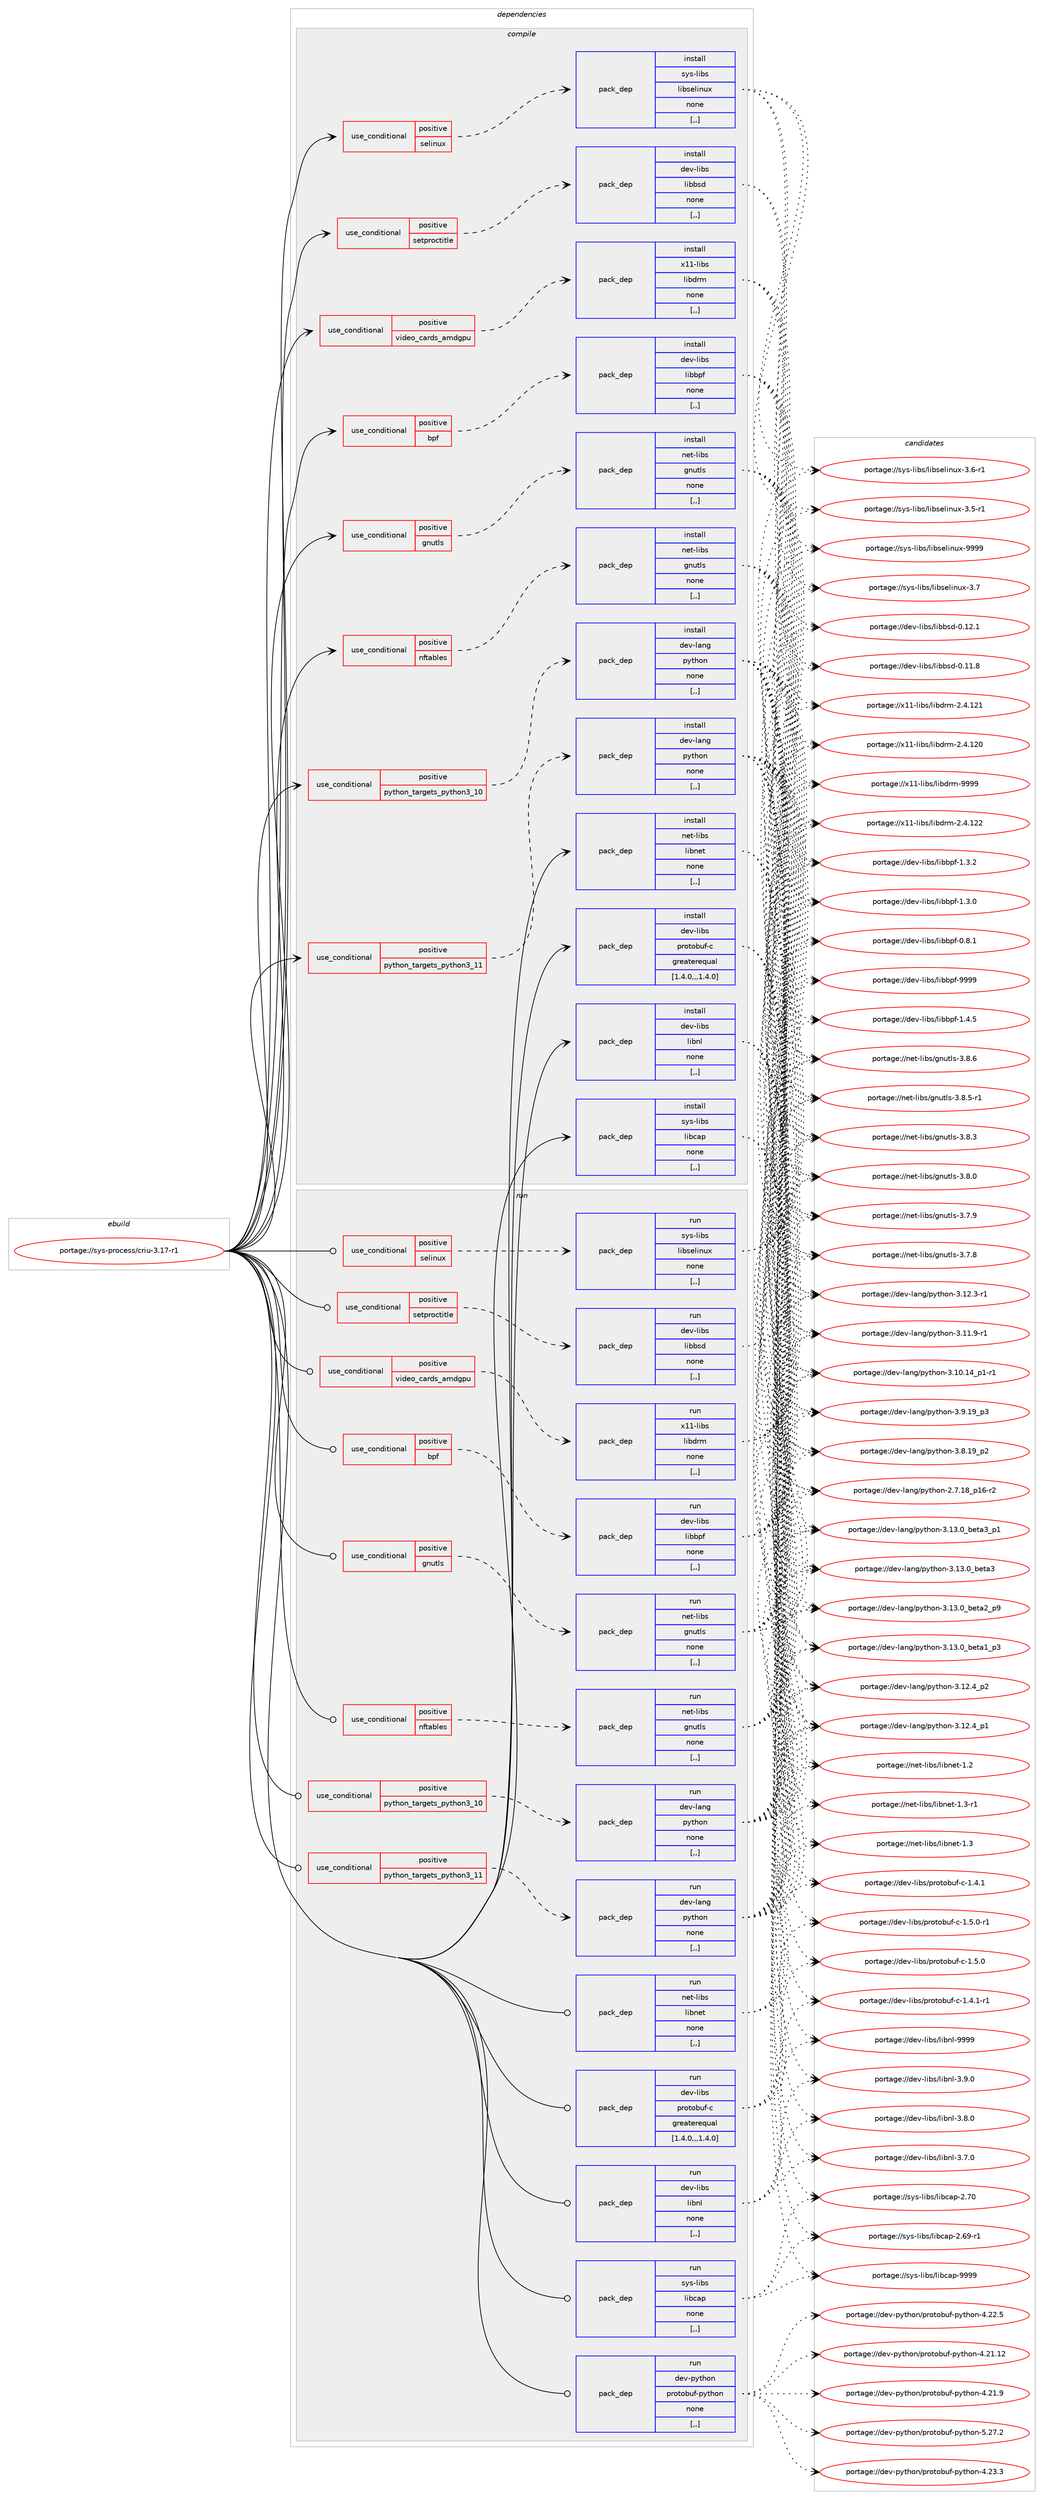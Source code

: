 digraph prolog {

# *************
# Graph options
# *************

newrank=true;
concentrate=true;
compound=true;
graph [rankdir=LR,fontname=Helvetica,fontsize=10,ranksep=1.5];#, ranksep=2.5, nodesep=0.2];
edge  [arrowhead=vee];
node  [fontname=Helvetica,fontsize=10];

# **********
# The ebuild
# **********

subgraph cluster_leftcol {
color=gray;
rank=same;
label=<<i>ebuild</i>>;
id [label="portage://sys-process/criu-3.17-r1", color=red, width=4, href="../sys-process/criu-3.17-r1.svg"];
}

# ****************
# The dependencies
# ****************

subgraph cluster_midcol {
color=gray;
label=<<i>dependencies</i>>;
subgraph cluster_compile {
fillcolor="#eeeeee";
style=filled;
label=<<i>compile</i>>;
subgraph cond117993 {
dependency441086 [label=<<TABLE BORDER="0" CELLBORDER="1" CELLSPACING="0" CELLPADDING="4"><TR><TD ROWSPAN="3" CELLPADDING="10">use_conditional</TD></TR><TR><TD>positive</TD></TR><TR><TD>bpf</TD></TR></TABLE>>, shape=none, color=red];
subgraph pack320088 {
dependency441087 [label=<<TABLE BORDER="0" CELLBORDER="1" CELLSPACING="0" CELLPADDING="4" WIDTH="220"><TR><TD ROWSPAN="6" CELLPADDING="30">pack_dep</TD></TR><TR><TD WIDTH="110">install</TD></TR><TR><TD>dev-libs</TD></TR><TR><TD>libbpf</TD></TR><TR><TD>none</TD></TR><TR><TD>[,,]</TD></TR></TABLE>>, shape=none, color=blue];
}
dependency441086:e -> dependency441087:w [weight=20,style="dashed",arrowhead="vee"];
}
id:e -> dependency441086:w [weight=20,style="solid",arrowhead="vee"];
subgraph cond117994 {
dependency441088 [label=<<TABLE BORDER="0" CELLBORDER="1" CELLSPACING="0" CELLPADDING="4"><TR><TD ROWSPAN="3" CELLPADDING="10">use_conditional</TD></TR><TR><TD>positive</TD></TR><TR><TD>gnutls</TD></TR></TABLE>>, shape=none, color=red];
subgraph pack320089 {
dependency441089 [label=<<TABLE BORDER="0" CELLBORDER="1" CELLSPACING="0" CELLPADDING="4" WIDTH="220"><TR><TD ROWSPAN="6" CELLPADDING="30">pack_dep</TD></TR><TR><TD WIDTH="110">install</TD></TR><TR><TD>net-libs</TD></TR><TR><TD>gnutls</TD></TR><TR><TD>none</TD></TR><TR><TD>[,,]</TD></TR></TABLE>>, shape=none, color=blue];
}
dependency441088:e -> dependency441089:w [weight=20,style="dashed",arrowhead="vee"];
}
id:e -> dependency441088:w [weight=20,style="solid",arrowhead="vee"];
subgraph cond117995 {
dependency441090 [label=<<TABLE BORDER="0" CELLBORDER="1" CELLSPACING="0" CELLPADDING="4"><TR><TD ROWSPAN="3" CELLPADDING="10">use_conditional</TD></TR><TR><TD>positive</TD></TR><TR><TD>nftables</TD></TR></TABLE>>, shape=none, color=red];
subgraph pack320090 {
dependency441091 [label=<<TABLE BORDER="0" CELLBORDER="1" CELLSPACING="0" CELLPADDING="4" WIDTH="220"><TR><TD ROWSPAN="6" CELLPADDING="30">pack_dep</TD></TR><TR><TD WIDTH="110">install</TD></TR><TR><TD>net-libs</TD></TR><TR><TD>gnutls</TD></TR><TR><TD>none</TD></TR><TR><TD>[,,]</TD></TR></TABLE>>, shape=none, color=blue];
}
dependency441090:e -> dependency441091:w [weight=20,style="dashed",arrowhead="vee"];
}
id:e -> dependency441090:w [weight=20,style="solid",arrowhead="vee"];
subgraph cond117996 {
dependency441092 [label=<<TABLE BORDER="0" CELLBORDER="1" CELLSPACING="0" CELLPADDING="4"><TR><TD ROWSPAN="3" CELLPADDING="10">use_conditional</TD></TR><TR><TD>positive</TD></TR><TR><TD>python_targets_python3_10</TD></TR></TABLE>>, shape=none, color=red];
subgraph pack320091 {
dependency441093 [label=<<TABLE BORDER="0" CELLBORDER="1" CELLSPACING="0" CELLPADDING="4" WIDTH="220"><TR><TD ROWSPAN="6" CELLPADDING="30">pack_dep</TD></TR><TR><TD WIDTH="110">install</TD></TR><TR><TD>dev-lang</TD></TR><TR><TD>python</TD></TR><TR><TD>none</TD></TR><TR><TD>[,,]</TD></TR></TABLE>>, shape=none, color=blue];
}
dependency441092:e -> dependency441093:w [weight=20,style="dashed",arrowhead="vee"];
}
id:e -> dependency441092:w [weight=20,style="solid",arrowhead="vee"];
subgraph cond117997 {
dependency441094 [label=<<TABLE BORDER="0" CELLBORDER="1" CELLSPACING="0" CELLPADDING="4"><TR><TD ROWSPAN="3" CELLPADDING="10">use_conditional</TD></TR><TR><TD>positive</TD></TR><TR><TD>python_targets_python3_11</TD></TR></TABLE>>, shape=none, color=red];
subgraph pack320092 {
dependency441095 [label=<<TABLE BORDER="0" CELLBORDER="1" CELLSPACING="0" CELLPADDING="4" WIDTH="220"><TR><TD ROWSPAN="6" CELLPADDING="30">pack_dep</TD></TR><TR><TD WIDTH="110">install</TD></TR><TR><TD>dev-lang</TD></TR><TR><TD>python</TD></TR><TR><TD>none</TD></TR><TR><TD>[,,]</TD></TR></TABLE>>, shape=none, color=blue];
}
dependency441094:e -> dependency441095:w [weight=20,style="dashed",arrowhead="vee"];
}
id:e -> dependency441094:w [weight=20,style="solid",arrowhead="vee"];
subgraph cond117998 {
dependency441096 [label=<<TABLE BORDER="0" CELLBORDER="1" CELLSPACING="0" CELLPADDING="4"><TR><TD ROWSPAN="3" CELLPADDING="10">use_conditional</TD></TR><TR><TD>positive</TD></TR><TR><TD>selinux</TD></TR></TABLE>>, shape=none, color=red];
subgraph pack320093 {
dependency441097 [label=<<TABLE BORDER="0" CELLBORDER="1" CELLSPACING="0" CELLPADDING="4" WIDTH="220"><TR><TD ROWSPAN="6" CELLPADDING="30">pack_dep</TD></TR><TR><TD WIDTH="110">install</TD></TR><TR><TD>sys-libs</TD></TR><TR><TD>libselinux</TD></TR><TR><TD>none</TD></TR><TR><TD>[,,]</TD></TR></TABLE>>, shape=none, color=blue];
}
dependency441096:e -> dependency441097:w [weight=20,style="dashed",arrowhead="vee"];
}
id:e -> dependency441096:w [weight=20,style="solid",arrowhead="vee"];
subgraph cond117999 {
dependency441098 [label=<<TABLE BORDER="0" CELLBORDER="1" CELLSPACING="0" CELLPADDING="4"><TR><TD ROWSPAN="3" CELLPADDING="10">use_conditional</TD></TR><TR><TD>positive</TD></TR><TR><TD>setproctitle</TD></TR></TABLE>>, shape=none, color=red];
subgraph pack320094 {
dependency441099 [label=<<TABLE BORDER="0" CELLBORDER="1" CELLSPACING="0" CELLPADDING="4" WIDTH="220"><TR><TD ROWSPAN="6" CELLPADDING="30">pack_dep</TD></TR><TR><TD WIDTH="110">install</TD></TR><TR><TD>dev-libs</TD></TR><TR><TD>libbsd</TD></TR><TR><TD>none</TD></TR><TR><TD>[,,]</TD></TR></TABLE>>, shape=none, color=blue];
}
dependency441098:e -> dependency441099:w [weight=20,style="dashed",arrowhead="vee"];
}
id:e -> dependency441098:w [weight=20,style="solid",arrowhead="vee"];
subgraph cond118000 {
dependency441100 [label=<<TABLE BORDER="0" CELLBORDER="1" CELLSPACING="0" CELLPADDING="4"><TR><TD ROWSPAN="3" CELLPADDING="10">use_conditional</TD></TR><TR><TD>positive</TD></TR><TR><TD>video_cards_amdgpu</TD></TR></TABLE>>, shape=none, color=red];
subgraph pack320095 {
dependency441101 [label=<<TABLE BORDER="0" CELLBORDER="1" CELLSPACING="0" CELLPADDING="4" WIDTH="220"><TR><TD ROWSPAN="6" CELLPADDING="30">pack_dep</TD></TR><TR><TD WIDTH="110">install</TD></TR><TR><TD>x11-libs</TD></TR><TR><TD>libdrm</TD></TR><TR><TD>none</TD></TR><TR><TD>[,,]</TD></TR></TABLE>>, shape=none, color=blue];
}
dependency441100:e -> dependency441101:w [weight=20,style="dashed",arrowhead="vee"];
}
id:e -> dependency441100:w [weight=20,style="solid",arrowhead="vee"];
subgraph pack320096 {
dependency441102 [label=<<TABLE BORDER="0" CELLBORDER="1" CELLSPACING="0" CELLPADDING="4" WIDTH="220"><TR><TD ROWSPAN="6" CELLPADDING="30">pack_dep</TD></TR><TR><TD WIDTH="110">install</TD></TR><TR><TD>dev-libs</TD></TR><TR><TD>libnl</TD></TR><TR><TD>none</TD></TR><TR><TD>[,,]</TD></TR></TABLE>>, shape=none, color=blue];
}
id:e -> dependency441102:w [weight=20,style="solid",arrowhead="vee"];
subgraph pack320097 {
dependency441103 [label=<<TABLE BORDER="0" CELLBORDER="1" CELLSPACING="0" CELLPADDING="4" WIDTH="220"><TR><TD ROWSPAN="6" CELLPADDING="30">pack_dep</TD></TR><TR><TD WIDTH="110">install</TD></TR><TR><TD>dev-libs</TD></TR><TR><TD>protobuf-c</TD></TR><TR><TD>greaterequal</TD></TR><TR><TD>[1.4.0,,,1.4.0]</TD></TR></TABLE>>, shape=none, color=blue];
}
id:e -> dependency441103:w [weight=20,style="solid",arrowhead="vee"];
subgraph pack320098 {
dependency441104 [label=<<TABLE BORDER="0" CELLBORDER="1" CELLSPACING="0" CELLPADDING="4" WIDTH="220"><TR><TD ROWSPAN="6" CELLPADDING="30">pack_dep</TD></TR><TR><TD WIDTH="110">install</TD></TR><TR><TD>net-libs</TD></TR><TR><TD>libnet</TD></TR><TR><TD>none</TD></TR><TR><TD>[,,]</TD></TR></TABLE>>, shape=none, color=blue];
}
id:e -> dependency441104:w [weight=20,style="solid",arrowhead="vee"];
subgraph pack320099 {
dependency441105 [label=<<TABLE BORDER="0" CELLBORDER="1" CELLSPACING="0" CELLPADDING="4" WIDTH="220"><TR><TD ROWSPAN="6" CELLPADDING="30">pack_dep</TD></TR><TR><TD WIDTH="110">install</TD></TR><TR><TD>sys-libs</TD></TR><TR><TD>libcap</TD></TR><TR><TD>none</TD></TR><TR><TD>[,,]</TD></TR></TABLE>>, shape=none, color=blue];
}
id:e -> dependency441105:w [weight=20,style="solid",arrowhead="vee"];
}
subgraph cluster_compileandrun {
fillcolor="#eeeeee";
style=filled;
label=<<i>compile and run</i>>;
}
subgraph cluster_run {
fillcolor="#eeeeee";
style=filled;
label=<<i>run</i>>;
subgraph cond118001 {
dependency441106 [label=<<TABLE BORDER="0" CELLBORDER="1" CELLSPACING="0" CELLPADDING="4"><TR><TD ROWSPAN="3" CELLPADDING="10">use_conditional</TD></TR><TR><TD>positive</TD></TR><TR><TD>bpf</TD></TR></TABLE>>, shape=none, color=red];
subgraph pack320100 {
dependency441107 [label=<<TABLE BORDER="0" CELLBORDER="1" CELLSPACING="0" CELLPADDING="4" WIDTH="220"><TR><TD ROWSPAN="6" CELLPADDING="30">pack_dep</TD></TR><TR><TD WIDTH="110">run</TD></TR><TR><TD>dev-libs</TD></TR><TR><TD>libbpf</TD></TR><TR><TD>none</TD></TR><TR><TD>[,,]</TD></TR></TABLE>>, shape=none, color=blue];
}
dependency441106:e -> dependency441107:w [weight=20,style="dashed",arrowhead="vee"];
}
id:e -> dependency441106:w [weight=20,style="solid",arrowhead="odot"];
subgraph cond118002 {
dependency441108 [label=<<TABLE BORDER="0" CELLBORDER="1" CELLSPACING="0" CELLPADDING="4"><TR><TD ROWSPAN="3" CELLPADDING="10">use_conditional</TD></TR><TR><TD>positive</TD></TR><TR><TD>gnutls</TD></TR></TABLE>>, shape=none, color=red];
subgraph pack320101 {
dependency441109 [label=<<TABLE BORDER="0" CELLBORDER="1" CELLSPACING="0" CELLPADDING="4" WIDTH="220"><TR><TD ROWSPAN="6" CELLPADDING="30">pack_dep</TD></TR><TR><TD WIDTH="110">run</TD></TR><TR><TD>net-libs</TD></TR><TR><TD>gnutls</TD></TR><TR><TD>none</TD></TR><TR><TD>[,,]</TD></TR></TABLE>>, shape=none, color=blue];
}
dependency441108:e -> dependency441109:w [weight=20,style="dashed",arrowhead="vee"];
}
id:e -> dependency441108:w [weight=20,style="solid",arrowhead="odot"];
subgraph cond118003 {
dependency441110 [label=<<TABLE BORDER="0" CELLBORDER="1" CELLSPACING="0" CELLPADDING="4"><TR><TD ROWSPAN="3" CELLPADDING="10">use_conditional</TD></TR><TR><TD>positive</TD></TR><TR><TD>nftables</TD></TR></TABLE>>, shape=none, color=red];
subgraph pack320102 {
dependency441111 [label=<<TABLE BORDER="0" CELLBORDER="1" CELLSPACING="0" CELLPADDING="4" WIDTH="220"><TR><TD ROWSPAN="6" CELLPADDING="30">pack_dep</TD></TR><TR><TD WIDTH="110">run</TD></TR><TR><TD>net-libs</TD></TR><TR><TD>gnutls</TD></TR><TR><TD>none</TD></TR><TR><TD>[,,]</TD></TR></TABLE>>, shape=none, color=blue];
}
dependency441110:e -> dependency441111:w [weight=20,style="dashed",arrowhead="vee"];
}
id:e -> dependency441110:w [weight=20,style="solid",arrowhead="odot"];
subgraph cond118004 {
dependency441112 [label=<<TABLE BORDER="0" CELLBORDER="1" CELLSPACING="0" CELLPADDING="4"><TR><TD ROWSPAN="3" CELLPADDING="10">use_conditional</TD></TR><TR><TD>positive</TD></TR><TR><TD>python_targets_python3_10</TD></TR></TABLE>>, shape=none, color=red];
subgraph pack320103 {
dependency441113 [label=<<TABLE BORDER="0" CELLBORDER="1" CELLSPACING="0" CELLPADDING="4" WIDTH="220"><TR><TD ROWSPAN="6" CELLPADDING="30">pack_dep</TD></TR><TR><TD WIDTH="110">run</TD></TR><TR><TD>dev-lang</TD></TR><TR><TD>python</TD></TR><TR><TD>none</TD></TR><TR><TD>[,,]</TD></TR></TABLE>>, shape=none, color=blue];
}
dependency441112:e -> dependency441113:w [weight=20,style="dashed",arrowhead="vee"];
}
id:e -> dependency441112:w [weight=20,style="solid",arrowhead="odot"];
subgraph cond118005 {
dependency441114 [label=<<TABLE BORDER="0" CELLBORDER="1" CELLSPACING="0" CELLPADDING="4"><TR><TD ROWSPAN="3" CELLPADDING="10">use_conditional</TD></TR><TR><TD>positive</TD></TR><TR><TD>python_targets_python3_11</TD></TR></TABLE>>, shape=none, color=red];
subgraph pack320104 {
dependency441115 [label=<<TABLE BORDER="0" CELLBORDER="1" CELLSPACING="0" CELLPADDING="4" WIDTH="220"><TR><TD ROWSPAN="6" CELLPADDING="30">pack_dep</TD></TR><TR><TD WIDTH="110">run</TD></TR><TR><TD>dev-lang</TD></TR><TR><TD>python</TD></TR><TR><TD>none</TD></TR><TR><TD>[,,]</TD></TR></TABLE>>, shape=none, color=blue];
}
dependency441114:e -> dependency441115:w [weight=20,style="dashed",arrowhead="vee"];
}
id:e -> dependency441114:w [weight=20,style="solid",arrowhead="odot"];
subgraph cond118006 {
dependency441116 [label=<<TABLE BORDER="0" CELLBORDER="1" CELLSPACING="0" CELLPADDING="4"><TR><TD ROWSPAN="3" CELLPADDING="10">use_conditional</TD></TR><TR><TD>positive</TD></TR><TR><TD>selinux</TD></TR></TABLE>>, shape=none, color=red];
subgraph pack320105 {
dependency441117 [label=<<TABLE BORDER="0" CELLBORDER="1" CELLSPACING="0" CELLPADDING="4" WIDTH="220"><TR><TD ROWSPAN="6" CELLPADDING="30">pack_dep</TD></TR><TR><TD WIDTH="110">run</TD></TR><TR><TD>sys-libs</TD></TR><TR><TD>libselinux</TD></TR><TR><TD>none</TD></TR><TR><TD>[,,]</TD></TR></TABLE>>, shape=none, color=blue];
}
dependency441116:e -> dependency441117:w [weight=20,style="dashed",arrowhead="vee"];
}
id:e -> dependency441116:w [weight=20,style="solid",arrowhead="odot"];
subgraph cond118007 {
dependency441118 [label=<<TABLE BORDER="0" CELLBORDER="1" CELLSPACING="0" CELLPADDING="4"><TR><TD ROWSPAN="3" CELLPADDING="10">use_conditional</TD></TR><TR><TD>positive</TD></TR><TR><TD>setproctitle</TD></TR></TABLE>>, shape=none, color=red];
subgraph pack320106 {
dependency441119 [label=<<TABLE BORDER="0" CELLBORDER="1" CELLSPACING="0" CELLPADDING="4" WIDTH="220"><TR><TD ROWSPAN="6" CELLPADDING="30">pack_dep</TD></TR><TR><TD WIDTH="110">run</TD></TR><TR><TD>dev-libs</TD></TR><TR><TD>libbsd</TD></TR><TR><TD>none</TD></TR><TR><TD>[,,]</TD></TR></TABLE>>, shape=none, color=blue];
}
dependency441118:e -> dependency441119:w [weight=20,style="dashed",arrowhead="vee"];
}
id:e -> dependency441118:w [weight=20,style="solid",arrowhead="odot"];
subgraph cond118008 {
dependency441120 [label=<<TABLE BORDER="0" CELLBORDER="1" CELLSPACING="0" CELLPADDING="4"><TR><TD ROWSPAN="3" CELLPADDING="10">use_conditional</TD></TR><TR><TD>positive</TD></TR><TR><TD>video_cards_amdgpu</TD></TR></TABLE>>, shape=none, color=red];
subgraph pack320107 {
dependency441121 [label=<<TABLE BORDER="0" CELLBORDER="1" CELLSPACING="0" CELLPADDING="4" WIDTH="220"><TR><TD ROWSPAN="6" CELLPADDING="30">pack_dep</TD></TR><TR><TD WIDTH="110">run</TD></TR><TR><TD>x11-libs</TD></TR><TR><TD>libdrm</TD></TR><TR><TD>none</TD></TR><TR><TD>[,,]</TD></TR></TABLE>>, shape=none, color=blue];
}
dependency441120:e -> dependency441121:w [weight=20,style="dashed",arrowhead="vee"];
}
id:e -> dependency441120:w [weight=20,style="solid",arrowhead="odot"];
subgraph pack320108 {
dependency441122 [label=<<TABLE BORDER="0" CELLBORDER="1" CELLSPACING="0" CELLPADDING="4" WIDTH="220"><TR><TD ROWSPAN="6" CELLPADDING="30">pack_dep</TD></TR><TR><TD WIDTH="110">run</TD></TR><TR><TD>dev-libs</TD></TR><TR><TD>libnl</TD></TR><TR><TD>none</TD></TR><TR><TD>[,,]</TD></TR></TABLE>>, shape=none, color=blue];
}
id:e -> dependency441122:w [weight=20,style="solid",arrowhead="odot"];
subgraph pack320109 {
dependency441123 [label=<<TABLE BORDER="0" CELLBORDER="1" CELLSPACING="0" CELLPADDING="4" WIDTH="220"><TR><TD ROWSPAN="6" CELLPADDING="30">pack_dep</TD></TR><TR><TD WIDTH="110">run</TD></TR><TR><TD>dev-libs</TD></TR><TR><TD>protobuf-c</TD></TR><TR><TD>greaterequal</TD></TR><TR><TD>[1.4.0,,,1.4.0]</TD></TR></TABLE>>, shape=none, color=blue];
}
id:e -> dependency441123:w [weight=20,style="solid",arrowhead="odot"];
subgraph pack320110 {
dependency441124 [label=<<TABLE BORDER="0" CELLBORDER="1" CELLSPACING="0" CELLPADDING="4" WIDTH="220"><TR><TD ROWSPAN="6" CELLPADDING="30">pack_dep</TD></TR><TR><TD WIDTH="110">run</TD></TR><TR><TD>dev-python</TD></TR><TR><TD>protobuf-python</TD></TR><TR><TD>none</TD></TR><TR><TD>[,,]</TD></TR></TABLE>>, shape=none, color=blue];
}
id:e -> dependency441124:w [weight=20,style="solid",arrowhead="odot"];
subgraph pack320111 {
dependency441125 [label=<<TABLE BORDER="0" CELLBORDER="1" CELLSPACING="0" CELLPADDING="4" WIDTH="220"><TR><TD ROWSPAN="6" CELLPADDING="30">pack_dep</TD></TR><TR><TD WIDTH="110">run</TD></TR><TR><TD>net-libs</TD></TR><TR><TD>libnet</TD></TR><TR><TD>none</TD></TR><TR><TD>[,,]</TD></TR></TABLE>>, shape=none, color=blue];
}
id:e -> dependency441125:w [weight=20,style="solid",arrowhead="odot"];
subgraph pack320112 {
dependency441126 [label=<<TABLE BORDER="0" CELLBORDER="1" CELLSPACING="0" CELLPADDING="4" WIDTH="220"><TR><TD ROWSPAN="6" CELLPADDING="30">pack_dep</TD></TR><TR><TD WIDTH="110">run</TD></TR><TR><TD>sys-libs</TD></TR><TR><TD>libcap</TD></TR><TR><TD>none</TD></TR><TR><TD>[,,]</TD></TR></TABLE>>, shape=none, color=blue];
}
id:e -> dependency441126:w [weight=20,style="solid",arrowhead="odot"];
}
}

# **************
# The candidates
# **************

subgraph cluster_choices {
rank=same;
color=gray;
label=<<i>candidates</i>>;

subgraph choice320088 {
color=black;
nodesep=1;
choice10010111845108105981154710810598981121024557575757 [label="portage://dev-libs/libbpf-9999", color=red, width=4,href="../dev-libs/libbpf-9999.svg"];
choice1001011184510810598115471081059898112102454946524653 [label="portage://dev-libs/libbpf-1.4.5", color=red, width=4,href="../dev-libs/libbpf-1.4.5.svg"];
choice1001011184510810598115471081059898112102454946514650 [label="portage://dev-libs/libbpf-1.3.2", color=red, width=4,href="../dev-libs/libbpf-1.3.2.svg"];
choice1001011184510810598115471081059898112102454946514648 [label="portage://dev-libs/libbpf-1.3.0", color=red, width=4,href="../dev-libs/libbpf-1.3.0.svg"];
choice1001011184510810598115471081059898112102454846564649 [label="portage://dev-libs/libbpf-0.8.1", color=red, width=4,href="../dev-libs/libbpf-0.8.1.svg"];
dependency441087:e -> choice10010111845108105981154710810598981121024557575757:w [style=dotted,weight="100"];
dependency441087:e -> choice1001011184510810598115471081059898112102454946524653:w [style=dotted,weight="100"];
dependency441087:e -> choice1001011184510810598115471081059898112102454946514650:w [style=dotted,weight="100"];
dependency441087:e -> choice1001011184510810598115471081059898112102454946514648:w [style=dotted,weight="100"];
dependency441087:e -> choice1001011184510810598115471081059898112102454846564649:w [style=dotted,weight="100"];
}
subgraph choice320089 {
color=black;
nodesep=1;
choice110101116451081059811547103110117116108115455146564654 [label="portage://net-libs/gnutls-3.8.6", color=red, width=4,href="../net-libs/gnutls-3.8.6.svg"];
choice1101011164510810598115471031101171161081154551465646534511449 [label="portage://net-libs/gnutls-3.8.5-r1", color=red, width=4,href="../net-libs/gnutls-3.8.5-r1.svg"];
choice110101116451081059811547103110117116108115455146564651 [label="portage://net-libs/gnutls-3.8.3", color=red, width=4,href="../net-libs/gnutls-3.8.3.svg"];
choice110101116451081059811547103110117116108115455146564648 [label="portage://net-libs/gnutls-3.8.0", color=red, width=4,href="../net-libs/gnutls-3.8.0.svg"];
choice110101116451081059811547103110117116108115455146554657 [label="portage://net-libs/gnutls-3.7.9", color=red, width=4,href="../net-libs/gnutls-3.7.9.svg"];
choice110101116451081059811547103110117116108115455146554656 [label="portage://net-libs/gnutls-3.7.8", color=red, width=4,href="../net-libs/gnutls-3.7.8.svg"];
dependency441089:e -> choice110101116451081059811547103110117116108115455146564654:w [style=dotted,weight="100"];
dependency441089:e -> choice1101011164510810598115471031101171161081154551465646534511449:w [style=dotted,weight="100"];
dependency441089:e -> choice110101116451081059811547103110117116108115455146564651:w [style=dotted,weight="100"];
dependency441089:e -> choice110101116451081059811547103110117116108115455146564648:w [style=dotted,weight="100"];
dependency441089:e -> choice110101116451081059811547103110117116108115455146554657:w [style=dotted,weight="100"];
dependency441089:e -> choice110101116451081059811547103110117116108115455146554656:w [style=dotted,weight="100"];
}
subgraph choice320090 {
color=black;
nodesep=1;
choice110101116451081059811547103110117116108115455146564654 [label="portage://net-libs/gnutls-3.8.6", color=red, width=4,href="../net-libs/gnutls-3.8.6.svg"];
choice1101011164510810598115471031101171161081154551465646534511449 [label="portage://net-libs/gnutls-3.8.5-r1", color=red, width=4,href="../net-libs/gnutls-3.8.5-r1.svg"];
choice110101116451081059811547103110117116108115455146564651 [label="portage://net-libs/gnutls-3.8.3", color=red, width=4,href="../net-libs/gnutls-3.8.3.svg"];
choice110101116451081059811547103110117116108115455146564648 [label="portage://net-libs/gnutls-3.8.0", color=red, width=4,href="../net-libs/gnutls-3.8.0.svg"];
choice110101116451081059811547103110117116108115455146554657 [label="portage://net-libs/gnutls-3.7.9", color=red, width=4,href="../net-libs/gnutls-3.7.9.svg"];
choice110101116451081059811547103110117116108115455146554656 [label="portage://net-libs/gnutls-3.7.8", color=red, width=4,href="../net-libs/gnutls-3.7.8.svg"];
dependency441091:e -> choice110101116451081059811547103110117116108115455146564654:w [style=dotted,weight="100"];
dependency441091:e -> choice1101011164510810598115471031101171161081154551465646534511449:w [style=dotted,weight="100"];
dependency441091:e -> choice110101116451081059811547103110117116108115455146564651:w [style=dotted,weight="100"];
dependency441091:e -> choice110101116451081059811547103110117116108115455146564648:w [style=dotted,weight="100"];
dependency441091:e -> choice110101116451081059811547103110117116108115455146554657:w [style=dotted,weight="100"];
dependency441091:e -> choice110101116451081059811547103110117116108115455146554656:w [style=dotted,weight="100"];
}
subgraph choice320091 {
color=black;
nodesep=1;
choice10010111845108971101034711212111610411111045514649514648959810111697519511249 [label="portage://dev-lang/python-3.13.0_beta3_p1", color=red, width=4,href="../dev-lang/python-3.13.0_beta3_p1.svg"];
choice1001011184510897110103471121211161041111104551464951464895981011169751 [label="portage://dev-lang/python-3.13.0_beta3", color=red, width=4,href="../dev-lang/python-3.13.0_beta3.svg"];
choice10010111845108971101034711212111610411111045514649514648959810111697509511257 [label="portage://dev-lang/python-3.13.0_beta2_p9", color=red, width=4,href="../dev-lang/python-3.13.0_beta2_p9.svg"];
choice10010111845108971101034711212111610411111045514649514648959810111697499511251 [label="portage://dev-lang/python-3.13.0_beta1_p3", color=red, width=4,href="../dev-lang/python-3.13.0_beta1_p3.svg"];
choice100101118451089711010347112121116104111110455146495046529511250 [label="portage://dev-lang/python-3.12.4_p2", color=red, width=4,href="../dev-lang/python-3.12.4_p2.svg"];
choice100101118451089711010347112121116104111110455146495046529511249 [label="portage://dev-lang/python-3.12.4_p1", color=red, width=4,href="../dev-lang/python-3.12.4_p1.svg"];
choice100101118451089711010347112121116104111110455146495046514511449 [label="portage://dev-lang/python-3.12.3-r1", color=red, width=4,href="../dev-lang/python-3.12.3-r1.svg"];
choice100101118451089711010347112121116104111110455146494946574511449 [label="portage://dev-lang/python-3.11.9-r1", color=red, width=4,href="../dev-lang/python-3.11.9-r1.svg"];
choice100101118451089711010347112121116104111110455146494846495295112494511449 [label="portage://dev-lang/python-3.10.14_p1-r1", color=red, width=4,href="../dev-lang/python-3.10.14_p1-r1.svg"];
choice100101118451089711010347112121116104111110455146574649579511251 [label="portage://dev-lang/python-3.9.19_p3", color=red, width=4,href="../dev-lang/python-3.9.19_p3.svg"];
choice100101118451089711010347112121116104111110455146564649579511250 [label="portage://dev-lang/python-3.8.19_p2", color=red, width=4,href="../dev-lang/python-3.8.19_p2.svg"];
choice100101118451089711010347112121116104111110455046554649569511249544511450 [label="portage://dev-lang/python-2.7.18_p16-r2", color=red, width=4,href="../dev-lang/python-2.7.18_p16-r2.svg"];
dependency441093:e -> choice10010111845108971101034711212111610411111045514649514648959810111697519511249:w [style=dotted,weight="100"];
dependency441093:e -> choice1001011184510897110103471121211161041111104551464951464895981011169751:w [style=dotted,weight="100"];
dependency441093:e -> choice10010111845108971101034711212111610411111045514649514648959810111697509511257:w [style=dotted,weight="100"];
dependency441093:e -> choice10010111845108971101034711212111610411111045514649514648959810111697499511251:w [style=dotted,weight="100"];
dependency441093:e -> choice100101118451089711010347112121116104111110455146495046529511250:w [style=dotted,weight="100"];
dependency441093:e -> choice100101118451089711010347112121116104111110455146495046529511249:w [style=dotted,weight="100"];
dependency441093:e -> choice100101118451089711010347112121116104111110455146495046514511449:w [style=dotted,weight="100"];
dependency441093:e -> choice100101118451089711010347112121116104111110455146494946574511449:w [style=dotted,weight="100"];
dependency441093:e -> choice100101118451089711010347112121116104111110455146494846495295112494511449:w [style=dotted,weight="100"];
dependency441093:e -> choice100101118451089711010347112121116104111110455146574649579511251:w [style=dotted,weight="100"];
dependency441093:e -> choice100101118451089711010347112121116104111110455146564649579511250:w [style=dotted,weight="100"];
dependency441093:e -> choice100101118451089711010347112121116104111110455046554649569511249544511450:w [style=dotted,weight="100"];
}
subgraph choice320092 {
color=black;
nodesep=1;
choice10010111845108971101034711212111610411111045514649514648959810111697519511249 [label="portage://dev-lang/python-3.13.0_beta3_p1", color=red, width=4,href="../dev-lang/python-3.13.0_beta3_p1.svg"];
choice1001011184510897110103471121211161041111104551464951464895981011169751 [label="portage://dev-lang/python-3.13.0_beta3", color=red, width=4,href="../dev-lang/python-3.13.0_beta3.svg"];
choice10010111845108971101034711212111610411111045514649514648959810111697509511257 [label="portage://dev-lang/python-3.13.0_beta2_p9", color=red, width=4,href="../dev-lang/python-3.13.0_beta2_p9.svg"];
choice10010111845108971101034711212111610411111045514649514648959810111697499511251 [label="portage://dev-lang/python-3.13.0_beta1_p3", color=red, width=4,href="../dev-lang/python-3.13.0_beta1_p3.svg"];
choice100101118451089711010347112121116104111110455146495046529511250 [label="portage://dev-lang/python-3.12.4_p2", color=red, width=4,href="../dev-lang/python-3.12.4_p2.svg"];
choice100101118451089711010347112121116104111110455146495046529511249 [label="portage://dev-lang/python-3.12.4_p1", color=red, width=4,href="../dev-lang/python-3.12.4_p1.svg"];
choice100101118451089711010347112121116104111110455146495046514511449 [label="portage://dev-lang/python-3.12.3-r1", color=red, width=4,href="../dev-lang/python-3.12.3-r1.svg"];
choice100101118451089711010347112121116104111110455146494946574511449 [label="portage://dev-lang/python-3.11.9-r1", color=red, width=4,href="../dev-lang/python-3.11.9-r1.svg"];
choice100101118451089711010347112121116104111110455146494846495295112494511449 [label="portage://dev-lang/python-3.10.14_p1-r1", color=red, width=4,href="../dev-lang/python-3.10.14_p1-r1.svg"];
choice100101118451089711010347112121116104111110455146574649579511251 [label="portage://dev-lang/python-3.9.19_p3", color=red, width=4,href="../dev-lang/python-3.9.19_p3.svg"];
choice100101118451089711010347112121116104111110455146564649579511250 [label="portage://dev-lang/python-3.8.19_p2", color=red, width=4,href="../dev-lang/python-3.8.19_p2.svg"];
choice100101118451089711010347112121116104111110455046554649569511249544511450 [label="portage://dev-lang/python-2.7.18_p16-r2", color=red, width=4,href="../dev-lang/python-2.7.18_p16-r2.svg"];
dependency441095:e -> choice10010111845108971101034711212111610411111045514649514648959810111697519511249:w [style=dotted,weight="100"];
dependency441095:e -> choice1001011184510897110103471121211161041111104551464951464895981011169751:w [style=dotted,weight="100"];
dependency441095:e -> choice10010111845108971101034711212111610411111045514649514648959810111697509511257:w [style=dotted,weight="100"];
dependency441095:e -> choice10010111845108971101034711212111610411111045514649514648959810111697499511251:w [style=dotted,weight="100"];
dependency441095:e -> choice100101118451089711010347112121116104111110455146495046529511250:w [style=dotted,weight="100"];
dependency441095:e -> choice100101118451089711010347112121116104111110455146495046529511249:w [style=dotted,weight="100"];
dependency441095:e -> choice100101118451089711010347112121116104111110455146495046514511449:w [style=dotted,weight="100"];
dependency441095:e -> choice100101118451089711010347112121116104111110455146494946574511449:w [style=dotted,weight="100"];
dependency441095:e -> choice100101118451089711010347112121116104111110455146494846495295112494511449:w [style=dotted,weight="100"];
dependency441095:e -> choice100101118451089711010347112121116104111110455146574649579511251:w [style=dotted,weight="100"];
dependency441095:e -> choice100101118451089711010347112121116104111110455146564649579511250:w [style=dotted,weight="100"];
dependency441095:e -> choice100101118451089711010347112121116104111110455046554649569511249544511450:w [style=dotted,weight="100"];
}
subgraph choice320093 {
color=black;
nodesep=1;
choice115121115451081059811547108105981151011081051101171204557575757 [label="portage://sys-libs/libselinux-9999", color=red, width=4,href="../sys-libs/libselinux-9999.svg"];
choice1151211154510810598115471081059811510110810511011712045514655 [label="portage://sys-libs/libselinux-3.7", color=red, width=4,href="../sys-libs/libselinux-3.7.svg"];
choice11512111545108105981154710810598115101108105110117120455146544511449 [label="portage://sys-libs/libselinux-3.6-r1", color=red, width=4,href="../sys-libs/libselinux-3.6-r1.svg"];
choice11512111545108105981154710810598115101108105110117120455146534511449 [label="portage://sys-libs/libselinux-3.5-r1", color=red, width=4,href="../sys-libs/libselinux-3.5-r1.svg"];
dependency441097:e -> choice115121115451081059811547108105981151011081051101171204557575757:w [style=dotted,weight="100"];
dependency441097:e -> choice1151211154510810598115471081059811510110810511011712045514655:w [style=dotted,weight="100"];
dependency441097:e -> choice11512111545108105981154710810598115101108105110117120455146544511449:w [style=dotted,weight="100"];
dependency441097:e -> choice11512111545108105981154710810598115101108105110117120455146534511449:w [style=dotted,weight="100"];
}
subgraph choice320094 {
color=black;
nodesep=1;
choice100101118451081059811547108105989811510045484649504649 [label="portage://dev-libs/libbsd-0.12.1", color=red, width=4,href="../dev-libs/libbsd-0.12.1.svg"];
choice100101118451081059811547108105989811510045484649494656 [label="portage://dev-libs/libbsd-0.11.8", color=red, width=4,href="../dev-libs/libbsd-0.11.8.svg"];
dependency441099:e -> choice100101118451081059811547108105989811510045484649504649:w [style=dotted,weight="100"];
dependency441099:e -> choice100101118451081059811547108105989811510045484649494656:w [style=dotted,weight="100"];
}
subgraph choice320095 {
color=black;
nodesep=1;
choice1204949451081059811547108105981001141094557575757 [label="portage://x11-libs/libdrm-9999", color=red, width=4,href="../x11-libs/libdrm-9999.svg"];
choice1204949451081059811547108105981001141094550465246495050 [label="portage://x11-libs/libdrm-2.4.122", color=red, width=4,href="../x11-libs/libdrm-2.4.122.svg"];
choice1204949451081059811547108105981001141094550465246495049 [label="portage://x11-libs/libdrm-2.4.121", color=red, width=4,href="../x11-libs/libdrm-2.4.121.svg"];
choice1204949451081059811547108105981001141094550465246495048 [label="portage://x11-libs/libdrm-2.4.120", color=red, width=4,href="../x11-libs/libdrm-2.4.120.svg"];
dependency441101:e -> choice1204949451081059811547108105981001141094557575757:w [style=dotted,weight="100"];
dependency441101:e -> choice1204949451081059811547108105981001141094550465246495050:w [style=dotted,weight="100"];
dependency441101:e -> choice1204949451081059811547108105981001141094550465246495049:w [style=dotted,weight="100"];
dependency441101:e -> choice1204949451081059811547108105981001141094550465246495048:w [style=dotted,weight="100"];
}
subgraph choice320096 {
color=black;
nodesep=1;
choice100101118451081059811547108105981101084557575757 [label="portage://dev-libs/libnl-9999", color=red, width=4,href="../dev-libs/libnl-9999.svg"];
choice10010111845108105981154710810598110108455146574648 [label="portage://dev-libs/libnl-3.9.0", color=red, width=4,href="../dev-libs/libnl-3.9.0.svg"];
choice10010111845108105981154710810598110108455146564648 [label="portage://dev-libs/libnl-3.8.0", color=red, width=4,href="../dev-libs/libnl-3.8.0.svg"];
choice10010111845108105981154710810598110108455146554648 [label="portage://dev-libs/libnl-3.7.0", color=red, width=4,href="../dev-libs/libnl-3.7.0.svg"];
dependency441102:e -> choice100101118451081059811547108105981101084557575757:w [style=dotted,weight="100"];
dependency441102:e -> choice10010111845108105981154710810598110108455146574648:w [style=dotted,weight="100"];
dependency441102:e -> choice10010111845108105981154710810598110108455146564648:w [style=dotted,weight="100"];
dependency441102:e -> choice10010111845108105981154710810598110108455146554648:w [style=dotted,weight="100"];
}
subgraph choice320097 {
color=black;
nodesep=1;
choice1001011184510810598115471121141111161119811710245994549465346484511449 [label="portage://dev-libs/protobuf-c-1.5.0-r1", color=red, width=4,href="../dev-libs/protobuf-c-1.5.0-r1.svg"];
choice100101118451081059811547112114111116111981171024599454946534648 [label="portage://dev-libs/protobuf-c-1.5.0", color=red, width=4,href="../dev-libs/protobuf-c-1.5.0.svg"];
choice1001011184510810598115471121141111161119811710245994549465246494511449 [label="portage://dev-libs/protobuf-c-1.4.1-r1", color=red, width=4,href="../dev-libs/protobuf-c-1.4.1-r1.svg"];
choice100101118451081059811547112114111116111981171024599454946524649 [label="portage://dev-libs/protobuf-c-1.4.1", color=red, width=4,href="../dev-libs/protobuf-c-1.4.1.svg"];
dependency441103:e -> choice1001011184510810598115471121141111161119811710245994549465346484511449:w [style=dotted,weight="100"];
dependency441103:e -> choice100101118451081059811547112114111116111981171024599454946534648:w [style=dotted,weight="100"];
dependency441103:e -> choice1001011184510810598115471121141111161119811710245994549465246494511449:w [style=dotted,weight="100"];
dependency441103:e -> choice100101118451081059811547112114111116111981171024599454946524649:w [style=dotted,weight="100"];
}
subgraph choice320098 {
color=black;
nodesep=1;
choice11010111645108105981154710810598110101116454946514511449 [label="portage://net-libs/libnet-1.3-r1", color=red, width=4,href="../net-libs/libnet-1.3-r1.svg"];
choice1101011164510810598115471081059811010111645494651 [label="portage://net-libs/libnet-1.3", color=red, width=4,href="../net-libs/libnet-1.3.svg"];
choice1101011164510810598115471081059811010111645494650 [label="portage://net-libs/libnet-1.2", color=red, width=4,href="../net-libs/libnet-1.2.svg"];
dependency441104:e -> choice11010111645108105981154710810598110101116454946514511449:w [style=dotted,weight="100"];
dependency441104:e -> choice1101011164510810598115471081059811010111645494651:w [style=dotted,weight="100"];
dependency441104:e -> choice1101011164510810598115471081059811010111645494650:w [style=dotted,weight="100"];
}
subgraph choice320099 {
color=black;
nodesep=1;
choice1151211154510810598115471081059899971124557575757 [label="portage://sys-libs/libcap-9999", color=red, width=4,href="../sys-libs/libcap-9999.svg"];
choice1151211154510810598115471081059899971124550465548 [label="portage://sys-libs/libcap-2.70", color=red, width=4,href="../sys-libs/libcap-2.70.svg"];
choice11512111545108105981154710810598999711245504654574511449 [label="portage://sys-libs/libcap-2.69-r1", color=red, width=4,href="../sys-libs/libcap-2.69-r1.svg"];
dependency441105:e -> choice1151211154510810598115471081059899971124557575757:w [style=dotted,weight="100"];
dependency441105:e -> choice1151211154510810598115471081059899971124550465548:w [style=dotted,weight="100"];
dependency441105:e -> choice11512111545108105981154710810598999711245504654574511449:w [style=dotted,weight="100"];
}
subgraph choice320100 {
color=black;
nodesep=1;
choice10010111845108105981154710810598981121024557575757 [label="portage://dev-libs/libbpf-9999", color=red, width=4,href="../dev-libs/libbpf-9999.svg"];
choice1001011184510810598115471081059898112102454946524653 [label="portage://dev-libs/libbpf-1.4.5", color=red, width=4,href="../dev-libs/libbpf-1.4.5.svg"];
choice1001011184510810598115471081059898112102454946514650 [label="portage://dev-libs/libbpf-1.3.2", color=red, width=4,href="../dev-libs/libbpf-1.3.2.svg"];
choice1001011184510810598115471081059898112102454946514648 [label="portage://dev-libs/libbpf-1.3.0", color=red, width=4,href="../dev-libs/libbpf-1.3.0.svg"];
choice1001011184510810598115471081059898112102454846564649 [label="portage://dev-libs/libbpf-0.8.1", color=red, width=4,href="../dev-libs/libbpf-0.8.1.svg"];
dependency441107:e -> choice10010111845108105981154710810598981121024557575757:w [style=dotted,weight="100"];
dependency441107:e -> choice1001011184510810598115471081059898112102454946524653:w [style=dotted,weight="100"];
dependency441107:e -> choice1001011184510810598115471081059898112102454946514650:w [style=dotted,weight="100"];
dependency441107:e -> choice1001011184510810598115471081059898112102454946514648:w [style=dotted,weight="100"];
dependency441107:e -> choice1001011184510810598115471081059898112102454846564649:w [style=dotted,weight="100"];
}
subgraph choice320101 {
color=black;
nodesep=1;
choice110101116451081059811547103110117116108115455146564654 [label="portage://net-libs/gnutls-3.8.6", color=red, width=4,href="../net-libs/gnutls-3.8.6.svg"];
choice1101011164510810598115471031101171161081154551465646534511449 [label="portage://net-libs/gnutls-3.8.5-r1", color=red, width=4,href="../net-libs/gnutls-3.8.5-r1.svg"];
choice110101116451081059811547103110117116108115455146564651 [label="portage://net-libs/gnutls-3.8.3", color=red, width=4,href="../net-libs/gnutls-3.8.3.svg"];
choice110101116451081059811547103110117116108115455146564648 [label="portage://net-libs/gnutls-3.8.0", color=red, width=4,href="../net-libs/gnutls-3.8.0.svg"];
choice110101116451081059811547103110117116108115455146554657 [label="portage://net-libs/gnutls-3.7.9", color=red, width=4,href="../net-libs/gnutls-3.7.9.svg"];
choice110101116451081059811547103110117116108115455146554656 [label="portage://net-libs/gnutls-3.7.8", color=red, width=4,href="../net-libs/gnutls-3.7.8.svg"];
dependency441109:e -> choice110101116451081059811547103110117116108115455146564654:w [style=dotted,weight="100"];
dependency441109:e -> choice1101011164510810598115471031101171161081154551465646534511449:w [style=dotted,weight="100"];
dependency441109:e -> choice110101116451081059811547103110117116108115455146564651:w [style=dotted,weight="100"];
dependency441109:e -> choice110101116451081059811547103110117116108115455146564648:w [style=dotted,weight="100"];
dependency441109:e -> choice110101116451081059811547103110117116108115455146554657:w [style=dotted,weight="100"];
dependency441109:e -> choice110101116451081059811547103110117116108115455146554656:w [style=dotted,weight="100"];
}
subgraph choice320102 {
color=black;
nodesep=1;
choice110101116451081059811547103110117116108115455146564654 [label="portage://net-libs/gnutls-3.8.6", color=red, width=4,href="../net-libs/gnutls-3.8.6.svg"];
choice1101011164510810598115471031101171161081154551465646534511449 [label="portage://net-libs/gnutls-3.8.5-r1", color=red, width=4,href="../net-libs/gnutls-3.8.5-r1.svg"];
choice110101116451081059811547103110117116108115455146564651 [label="portage://net-libs/gnutls-3.8.3", color=red, width=4,href="../net-libs/gnutls-3.8.3.svg"];
choice110101116451081059811547103110117116108115455146564648 [label="portage://net-libs/gnutls-3.8.0", color=red, width=4,href="../net-libs/gnutls-3.8.0.svg"];
choice110101116451081059811547103110117116108115455146554657 [label="portage://net-libs/gnutls-3.7.9", color=red, width=4,href="../net-libs/gnutls-3.7.9.svg"];
choice110101116451081059811547103110117116108115455146554656 [label="portage://net-libs/gnutls-3.7.8", color=red, width=4,href="../net-libs/gnutls-3.7.8.svg"];
dependency441111:e -> choice110101116451081059811547103110117116108115455146564654:w [style=dotted,weight="100"];
dependency441111:e -> choice1101011164510810598115471031101171161081154551465646534511449:w [style=dotted,weight="100"];
dependency441111:e -> choice110101116451081059811547103110117116108115455146564651:w [style=dotted,weight="100"];
dependency441111:e -> choice110101116451081059811547103110117116108115455146564648:w [style=dotted,weight="100"];
dependency441111:e -> choice110101116451081059811547103110117116108115455146554657:w [style=dotted,weight="100"];
dependency441111:e -> choice110101116451081059811547103110117116108115455146554656:w [style=dotted,weight="100"];
}
subgraph choice320103 {
color=black;
nodesep=1;
choice10010111845108971101034711212111610411111045514649514648959810111697519511249 [label="portage://dev-lang/python-3.13.0_beta3_p1", color=red, width=4,href="../dev-lang/python-3.13.0_beta3_p1.svg"];
choice1001011184510897110103471121211161041111104551464951464895981011169751 [label="portage://dev-lang/python-3.13.0_beta3", color=red, width=4,href="../dev-lang/python-3.13.0_beta3.svg"];
choice10010111845108971101034711212111610411111045514649514648959810111697509511257 [label="portage://dev-lang/python-3.13.0_beta2_p9", color=red, width=4,href="../dev-lang/python-3.13.0_beta2_p9.svg"];
choice10010111845108971101034711212111610411111045514649514648959810111697499511251 [label="portage://dev-lang/python-3.13.0_beta1_p3", color=red, width=4,href="../dev-lang/python-3.13.0_beta1_p3.svg"];
choice100101118451089711010347112121116104111110455146495046529511250 [label="portage://dev-lang/python-3.12.4_p2", color=red, width=4,href="../dev-lang/python-3.12.4_p2.svg"];
choice100101118451089711010347112121116104111110455146495046529511249 [label="portage://dev-lang/python-3.12.4_p1", color=red, width=4,href="../dev-lang/python-3.12.4_p1.svg"];
choice100101118451089711010347112121116104111110455146495046514511449 [label="portage://dev-lang/python-3.12.3-r1", color=red, width=4,href="../dev-lang/python-3.12.3-r1.svg"];
choice100101118451089711010347112121116104111110455146494946574511449 [label="portage://dev-lang/python-3.11.9-r1", color=red, width=4,href="../dev-lang/python-3.11.9-r1.svg"];
choice100101118451089711010347112121116104111110455146494846495295112494511449 [label="portage://dev-lang/python-3.10.14_p1-r1", color=red, width=4,href="../dev-lang/python-3.10.14_p1-r1.svg"];
choice100101118451089711010347112121116104111110455146574649579511251 [label="portage://dev-lang/python-3.9.19_p3", color=red, width=4,href="../dev-lang/python-3.9.19_p3.svg"];
choice100101118451089711010347112121116104111110455146564649579511250 [label="portage://dev-lang/python-3.8.19_p2", color=red, width=4,href="../dev-lang/python-3.8.19_p2.svg"];
choice100101118451089711010347112121116104111110455046554649569511249544511450 [label="portage://dev-lang/python-2.7.18_p16-r2", color=red, width=4,href="../dev-lang/python-2.7.18_p16-r2.svg"];
dependency441113:e -> choice10010111845108971101034711212111610411111045514649514648959810111697519511249:w [style=dotted,weight="100"];
dependency441113:e -> choice1001011184510897110103471121211161041111104551464951464895981011169751:w [style=dotted,weight="100"];
dependency441113:e -> choice10010111845108971101034711212111610411111045514649514648959810111697509511257:w [style=dotted,weight="100"];
dependency441113:e -> choice10010111845108971101034711212111610411111045514649514648959810111697499511251:w [style=dotted,weight="100"];
dependency441113:e -> choice100101118451089711010347112121116104111110455146495046529511250:w [style=dotted,weight="100"];
dependency441113:e -> choice100101118451089711010347112121116104111110455146495046529511249:w [style=dotted,weight="100"];
dependency441113:e -> choice100101118451089711010347112121116104111110455146495046514511449:w [style=dotted,weight="100"];
dependency441113:e -> choice100101118451089711010347112121116104111110455146494946574511449:w [style=dotted,weight="100"];
dependency441113:e -> choice100101118451089711010347112121116104111110455146494846495295112494511449:w [style=dotted,weight="100"];
dependency441113:e -> choice100101118451089711010347112121116104111110455146574649579511251:w [style=dotted,weight="100"];
dependency441113:e -> choice100101118451089711010347112121116104111110455146564649579511250:w [style=dotted,weight="100"];
dependency441113:e -> choice100101118451089711010347112121116104111110455046554649569511249544511450:w [style=dotted,weight="100"];
}
subgraph choice320104 {
color=black;
nodesep=1;
choice10010111845108971101034711212111610411111045514649514648959810111697519511249 [label="portage://dev-lang/python-3.13.0_beta3_p1", color=red, width=4,href="../dev-lang/python-3.13.0_beta3_p1.svg"];
choice1001011184510897110103471121211161041111104551464951464895981011169751 [label="portage://dev-lang/python-3.13.0_beta3", color=red, width=4,href="../dev-lang/python-3.13.0_beta3.svg"];
choice10010111845108971101034711212111610411111045514649514648959810111697509511257 [label="portage://dev-lang/python-3.13.0_beta2_p9", color=red, width=4,href="../dev-lang/python-3.13.0_beta2_p9.svg"];
choice10010111845108971101034711212111610411111045514649514648959810111697499511251 [label="portage://dev-lang/python-3.13.0_beta1_p3", color=red, width=4,href="../dev-lang/python-3.13.0_beta1_p3.svg"];
choice100101118451089711010347112121116104111110455146495046529511250 [label="portage://dev-lang/python-3.12.4_p2", color=red, width=4,href="../dev-lang/python-3.12.4_p2.svg"];
choice100101118451089711010347112121116104111110455146495046529511249 [label="portage://dev-lang/python-3.12.4_p1", color=red, width=4,href="../dev-lang/python-3.12.4_p1.svg"];
choice100101118451089711010347112121116104111110455146495046514511449 [label="portage://dev-lang/python-3.12.3-r1", color=red, width=4,href="../dev-lang/python-3.12.3-r1.svg"];
choice100101118451089711010347112121116104111110455146494946574511449 [label="portage://dev-lang/python-3.11.9-r1", color=red, width=4,href="../dev-lang/python-3.11.9-r1.svg"];
choice100101118451089711010347112121116104111110455146494846495295112494511449 [label="portage://dev-lang/python-3.10.14_p1-r1", color=red, width=4,href="../dev-lang/python-3.10.14_p1-r1.svg"];
choice100101118451089711010347112121116104111110455146574649579511251 [label="portage://dev-lang/python-3.9.19_p3", color=red, width=4,href="../dev-lang/python-3.9.19_p3.svg"];
choice100101118451089711010347112121116104111110455146564649579511250 [label="portage://dev-lang/python-3.8.19_p2", color=red, width=4,href="../dev-lang/python-3.8.19_p2.svg"];
choice100101118451089711010347112121116104111110455046554649569511249544511450 [label="portage://dev-lang/python-2.7.18_p16-r2", color=red, width=4,href="../dev-lang/python-2.7.18_p16-r2.svg"];
dependency441115:e -> choice10010111845108971101034711212111610411111045514649514648959810111697519511249:w [style=dotted,weight="100"];
dependency441115:e -> choice1001011184510897110103471121211161041111104551464951464895981011169751:w [style=dotted,weight="100"];
dependency441115:e -> choice10010111845108971101034711212111610411111045514649514648959810111697509511257:w [style=dotted,weight="100"];
dependency441115:e -> choice10010111845108971101034711212111610411111045514649514648959810111697499511251:w [style=dotted,weight="100"];
dependency441115:e -> choice100101118451089711010347112121116104111110455146495046529511250:w [style=dotted,weight="100"];
dependency441115:e -> choice100101118451089711010347112121116104111110455146495046529511249:w [style=dotted,weight="100"];
dependency441115:e -> choice100101118451089711010347112121116104111110455146495046514511449:w [style=dotted,weight="100"];
dependency441115:e -> choice100101118451089711010347112121116104111110455146494946574511449:w [style=dotted,weight="100"];
dependency441115:e -> choice100101118451089711010347112121116104111110455146494846495295112494511449:w [style=dotted,weight="100"];
dependency441115:e -> choice100101118451089711010347112121116104111110455146574649579511251:w [style=dotted,weight="100"];
dependency441115:e -> choice100101118451089711010347112121116104111110455146564649579511250:w [style=dotted,weight="100"];
dependency441115:e -> choice100101118451089711010347112121116104111110455046554649569511249544511450:w [style=dotted,weight="100"];
}
subgraph choice320105 {
color=black;
nodesep=1;
choice115121115451081059811547108105981151011081051101171204557575757 [label="portage://sys-libs/libselinux-9999", color=red, width=4,href="../sys-libs/libselinux-9999.svg"];
choice1151211154510810598115471081059811510110810511011712045514655 [label="portage://sys-libs/libselinux-3.7", color=red, width=4,href="../sys-libs/libselinux-3.7.svg"];
choice11512111545108105981154710810598115101108105110117120455146544511449 [label="portage://sys-libs/libselinux-3.6-r1", color=red, width=4,href="../sys-libs/libselinux-3.6-r1.svg"];
choice11512111545108105981154710810598115101108105110117120455146534511449 [label="portage://sys-libs/libselinux-3.5-r1", color=red, width=4,href="../sys-libs/libselinux-3.5-r1.svg"];
dependency441117:e -> choice115121115451081059811547108105981151011081051101171204557575757:w [style=dotted,weight="100"];
dependency441117:e -> choice1151211154510810598115471081059811510110810511011712045514655:w [style=dotted,weight="100"];
dependency441117:e -> choice11512111545108105981154710810598115101108105110117120455146544511449:w [style=dotted,weight="100"];
dependency441117:e -> choice11512111545108105981154710810598115101108105110117120455146534511449:w [style=dotted,weight="100"];
}
subgraph choice320106 {
color=black;
nodesep=1;
choice100101118451081059811547108105989811510045484649504649 [label="portage://dev-libs/libbsd-0.12.1", color=red, width=4,href="../dev-libs/libbsd-0.12.1.svg"];
choice100101118451081059811547108105989811510045484649494656 [label="portage://dev-libs/libbsd-0.11.8", color=red, width=4,href="../dev-libs/libbsd-0.11.8.svg"];
dependency441119:e -> choice100101118451081059811547108105989811510045484649504649:w [style=dotted,weight="100"];
dependency441119:e -> choice100101118451081059811547108105989811510045484649494656:w [style=dotted,weight="100"];
}
subgraph choice320107 {
color=black;
nodesep=1;
choice1204949451081059811547108105981001141094557575757 [label="portage://x11-libs/libdrm-9999", color=red, width=4,href="../x11-libs/libdrm-9999.svg"];
choice1204949451081059811547108105981001141094550465246495050 [label="portage://x11-libs/libdrm-2.4.122", color=red, width=4,href="../x11-libs/libdrm-2.4.122.svg"];
choice1204949451081059811547108105981001141094550465246495049 [label="portage://x11-libs/libdrm-2.4.121", color=red, width=4,href="../x11-libs/libdrm-2.4.121.svg"];
choice1204949451081059811547108105981001141094550465246495048 [label="portage://x11-libs/libdrm-2.4.120", color=red, width=4,href="../x11-libs/libdrm-2.4.120.svg"];
dependency441121:e -> choice1204949451081059811547108105981001141094557575757:w [style=dotted,weight="100"];
dependency441121:e -> choice1204949451081059811547108105981001141094550465246495050:w [style=dotted,weight="100"];
dependency441121:e -> choice1204949451081059811547108105981001141094550465246495049:w [style=dotted,weight="100"];
dependency441121:e -> choice1204949451081059811547108105981001141094550465246495048:w [style=dotted,weight="100"];
}
subgraph choice320108 {
color=black;
nodesep=1;
choice100101118451081059811547108105981101084557575757 [label="portage://dev-libs/libnl-9999", color=red, width=4,href="../dev-libs/libnl-9999.svg"];
choice10010111845108105981154710810598110108455146574648 [label="portage://dev-libs/libnl-3.9.0", color=red, width=4,href="../dev-libs/libnl-3.9.0.svg"];
choice10010111845108105981154710810598110108455146564648 [label="portage://dev-libs/libnl-3.8.0", color=red, width=4,href="../dev-libs/libnl-3.8.0.svg"];
choice10010111845108105981154710810598110108455146554648 [label="portage://dev-libs/libnl-3.7.0", color=red, width=4,href="../dev-libs/libnl-3.7.0.svg"];
dependency441122:e -> choice100101118451081059811547108105981101084557575757:w [style=dotted,weight="100"];
dependency441122:e -> choice10010111845108105981154710810598110108455146574648:w [style=dotted,weight="100"];
dependency441122:e -> choice10010111845108105981154710810598110108455146564648:w [style=dotted,weight="100"];
dependency441122:e -> choice10010111845108105981154710810598110108455146554648:w [style=dotted,weight="100"];
}
subgraph choice320109 {
color=black;
nodesep=1;
choice1001011184510810598115471121141111161119811710245994549465346484511449 [label="portage://dev-libs/protobuf-c-1.5.0-r1", color=red, width=4,href="../dev-libs/protobuf-c-1.5.0-r1.svg"];
choice100101118451081059811547112114111116111981171024599454946534648 [label="portage://dev-libs/protobuf-c-1.5.0", color=red, width=4,href="../dev-libs/protobuf-c-1.5.0.svg"];
choice1001011184510810598115471121141111161119811710245994549465246494511449 [label="portage://dev-libs/protobuf-c-1.4.1-r1", color=red, width=4,href="../dev-libs/protobuf-c-1.4.1-r1.svg"];
choice100101118451081059811547112114111116111981171024599454946524649 [label="portage://dev-libs/protobuf-c-1.4.1", color=red, width=4,href="../dev-libs/protobuf-c-1.4.1.svg"];
dependency441123:e -> choice1001011184510810598115471121141111161119811710245994549465346484511449:w [style=dotted,weight="100"];
dependency441123:e -> choice100101118451081059811547112114111116111981171024599454946534648:w [style=dotted,weight="100"];
dependency441123:e -> choice1001011184510810598115471121141111161119811710245994549465246494511449:w [style=dotted,weight="100"];
dependency441123:e -> choice100101118451081059811547112114111116111981171024599454946524649:w [style=dotted,weight="100"];
}
subgraph choice320110 {
color=black;
nodesep=1;
choice1001011184511212111610411111047112114111116111981171024511212111610411111045534650554650 [label="portage://dev-python/protobuf-python-5.27.2", color=red, width=4,href="../dev-python/protobuf-python-5.27.2.svg"];
choice1001011184511212111610411111047112114111116111981171024511212111610411111045524650514651 [label="portage://dev-python/protobuf-python-4.23.3", color=red, width=4,href="../dev-python/protobuf-python-4.23.3.svg"];
choice1001011184511212111610411111047112114111116111981171024511212111610411111045524650504653 [label="portage://dev-python/protobuf-python-4.22.5", color=red, width=4,href="../dev-python/protobuf-python-4.22.5.svg"];
choice100101118451121211161041111104711211411111611198117102451121211161041111104552465049464950 [label="portage://dev-python/protobuf-python-4.21.12", color=red, width=4,href="../dev-python/protobuf-python-4.21.12.svg"];
choice1001011184511212111610411111047112114111116111981171024511212111610411111045524650494657 [label="portage://dev-python/protobuf-python-4.21.9", color=red, width=4,href="../dev-python/protobuf-python-4.21.9.svg"];
dependency441124:e -> choice1001011184511212111610411111047112114111116111981171024511212111610411111045534650554650:w [style=dotted,weight="100"];
dependency441124:e -> choice1001011184511212111610411111047112114111116111981171024511212111610411111045524650514651:w [style=dotted,weight="100"];
dependency441124:e -> choice1001011184511212111610411111047112114111116111981171024511212111610411111045524650504653:w [style=dotted,weight="100"];
dependency441124:e -> choice100101118451121211161041111104711211411111611198117102451121211161041111104552465049464950:w [style=dotted,weight="100"];
dependency441124:e -> choice1001011184511212111610411111047112114111116111981171024511212111610411111045524650494657:w [style=dotted,weight="100"];
}
subgraph choice320111 {
color=black;
nodesep=1;
choice11010111645108105981154710810598110101116454946514511449 [label="portage://net-libs/libnet-1.3-r1", color=red, width=4,href="../net-libs/libnet-1.3-r1.svg"];
choice1101011164510810598115471081059811010111645494651 [label="portage://net-libs/libnet-1.3", color=red, width=4,href="../net-libs/libnet-1.3.svg"];
choice1101011164510810598115471081059811010111645494650 [label="portage://net-libs/libnet-1.2", color=red, width=4,href="../net-libs/libnet-1.2.svg"];
dependency441125:e -> choice11010111645108105981154710810598110101116454946514511449:w [style=dotted,weight="100"];
dependency441125:e -> choice1101011164510810598115471081059811010111645494651:w [style=dotted,weight="100"];
dependency441125:e -> choice1101011164510810598115471081059811010111645494650:w [style=dotted,weight="100"];
}
subgraph choice320112 {
color=black;
nodesep=1;
choice1151211154510810598115471081059899971124557575757 [label="portage://sys-libs/libcap-9999", color=red, width=4,href="../sys-libs/libcap-9999.svg"];
choice1151211154510810598115471081059899971124550465548 [label="portage://sys-libs/libcap-2.70", color=red, width=4,href="../sys-libs/libcap-2.70.svg"];
choice11512111545108105981154710810598999711245504654574511449 [label="portage://sys-libs/libcap-2.69-r1", color=red, width=4,href="../sys-libs/libcap-2.69-r1.svg"];
dependency441126:e -> choice1151211154510810598115471081059899971124557575757:w [style=dotted,weight="100"];
dependency441126:e -> choice1151211154510810598115471081059899971124550465548:w [style=dotted,weight="100"];
dependency441126:e -> choice11512111545108105981154710810598999711245504654574511449:w [style=dotted,weight="100"];
}
}

}
